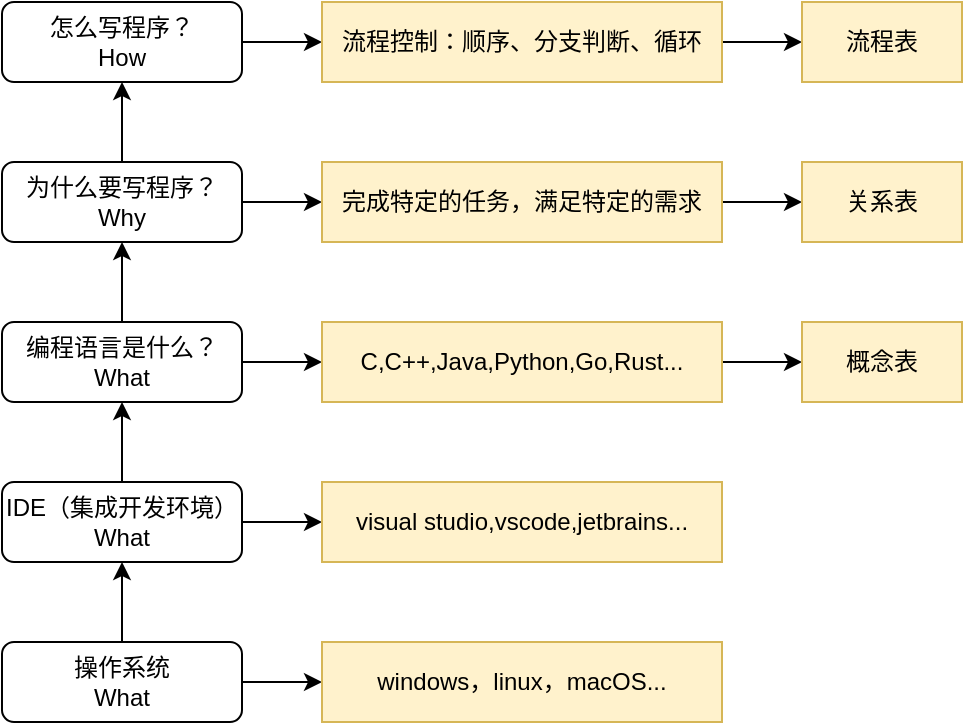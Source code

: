 <mxfile version="26.0.4">
  <diagram name="第 1 页" id="2PaTePIugPHHl7PnfuIq">
    <mxGraphModel dx="1221" dy="725" grid="1" gridSize="10" guides="1" tooltips="1" connect="1" arrows="1" fold="1" page="1" pageScale="1" pageWidth="827" pageHeight="1169" math="0" shadow="0">
      <root>
        <mxCell id="0" />
        <mxCell id="1" parent="0" />
        <mxCell id="giEs7h58x9QLjQZyeRm1-7" value="" style="edgeStyle=orthogonalEdgeStyle;rounded=0;orthogonalLoop=1;jettySize=auto;html=1;" edge="1" parent="1" source="giEs7h58x9QLjQZyeRm1-2" target="giEs7h58x9QLjQZyeRm1-5">
          <mxGeometry relative="1" as="geometry" />
        </mxCell>
        <mxCell id="giEs7h58x9QLjQZyeRm1-8" value="" style="edgeStyle=orthogonalEdgeStyle;rounded=0;orthogonalLoop=1;jettySize=auto;html=1;" edge="1" parent="1" source="giEs7h58x9QLjQZyeRm1-2" target="giEs7h58x9QLjQZyeRm1-3">
          <mxGeometry relative="1" as="geometry" />
        </mxCell>
        <mxCell id="giEs7h58x9QLjQZyeRm1-2" value="操作系统&lt;div&gt;What&lt;/div&gt;" style="rounded=1;whiteSpace=wrap;html=1;" vertex="1" parent="1">
          <mxGeometry x="240" y="400" width="120" height="40" as="geometry" />
        </mxCell>
        <mxCell id="giEs7h58x9QLjQZyeRm1-9" value="" style="edgeStyle=orthogonalEdgeStyle;rounded=0;orthogonalLoop=1;jettySize=auto;html=1;" edge="1" parent="1" source="giEs7h58x9QLjQZyeRm1-3" target="giEs7h58x9QLjQZyeRm1-4">
          <mxGeometry relative="1" as="geometry" />
        </mxCell>
        <mxCell id="giEs7h58x9QLjQZyeRm1-11" value="" style="edgeStyle=orthogonalEdgeStyle;rounded=0;orthogonalLoop=1;jettySize=auto;html=1;" edge="1" parent="1" source="giEs7h58x9QLjQZyeRm1-3" target="giEs7h58x9QLjQZyeRm1-10">
          <mxGeometry relative="1" as="geometry" />
        </mxCell>
        <mxCell id="giEs7h58x9QLjQZyeRm1-3" value="IDE（集成开发环境）&lt;div&gt;What&lt;/div&gt;" style="rounded=1;whiteSpace=wrap;html=1;" vertex="1" parent="1">
          <mxGeometry x="240" y="320" width="120" height="40" as="geometry" />
        </mxCell>
        <mxCell id="giEs7h58x9QLjQZyeRm1-13" value="" style="edgeStyle=orthogonalEdgeStyle;rounded=0;orthogonalLoop=1;jettySize=auto;html=1;" edge="1" parent="1" source="giEs7h58x9QLjQZyeRm1-4" target="giEs7h58x9QLjQZyeRm1-12">
          <mxGeometry relative="1" as="geometry" />
        </mxCell>
        <mxCell id="giEs7h58x9QLjQZyeRm1-17" value="" style="edgeStyle=orthogonalEdgeStyle;rounded=0;orthogonalLoop=1;jettySize=auto;html=1;" edge="1" parent="1" source="giEs7h58x9QLjQZyeRm1-4" target="giEs7h58x9QLjQZyeRm1-14">
          <mxGeometry relative="1" as="geometry" />
        </mxCell>
        <mxCell id="giEs7h58x9QLjQZyeRm1-4" value="编程语言是什么？&lt;div&gt;What&lt;/div&gt;" style="rounded=1;whiteSpace=wrap;html=1;" vertex="1" parent="1">
          <mxGeometry x="240" y="240" width="120" height="40" as="geometry" />
        </mxCell>
        <mxCell id="giEs7h58x9QLjQZyeRm1-5" value="windows，linux，macOS..." style="text;html=1;align=center;verticalAlign=middle;whiteSpace=wrap;rounded=0;fillColor=#fff2cc;strokeColor=#d6b656;" vertex="1" parent="1">
          <mxGeometry x="400" y="400" width="200" height="40" as="geometry" />
        </mxCell>
        <mxCell id="giEs7h58x9QLjQZyeRm1-10" value="visual studio,vscode,jetbrains..." style="text;html=1;align=center;verticalAlign=middle;whiteSpace=wrap;rounded=0;fillColor=#fff2cc;strokeColor=#d6b656;" vertex="1" parent="1">
          <mxGeometry x="400" y="320" width="200" height="40" as="geometry" />
        </mxCell>
        <mxCell id="giEs7h58x9QLjQZyeRm1-27" value="" style="edgeStyle=orthogonalEdgeStyle;rounded=0;orthogonalLoop=1;jettySize=auto;html=1;" edge="1" parent="1" source="giEs7h58x9QLjQZyeRm1-12" target="giEs7h58x9QLjQZyeRm1-22">
          <mxGeometry relative="1" as="geometry" />
        </mxCell>
        <mxCell id="giEs7h58x9QLjQZyeRm1-12" value="C,C++,Java,Python,Go,Rust..." style="text;html=1;align=center;verticalAlign=middle;whiteSpace=wrap;rounded=0;fillColor=#fff2cc;strokeColor=#d6b656;" vertex="1" parent="1">
          <mxGeometry x="400" y="240" width="200" height="40" as="geometry" />
        </mxCell>
        <mxCell id="giEs7h58x9QLjQZyeRm1-16" value="" style="edgeStyle=orthogonalEdgeStyle;rounded=0;orthogonalLoop=1;jettySize=auto;html=1;" edge="1" parent="1" source="giEs7h58x9QLjQZyeRm1-14" target="giEs7h58x9QLjQZyeRm1-15">
          <mxGeometry relative="1" as="geometry" />
        </mxCell>
        <mxCell id="giEs7h58x9QLjQZyeRm1-21" value="" style="edgeStyle=orthogonalEdgeStyle;rounded=0;orthogonalLoop=1;jettySize=auto;html=1;" edge="1" parent="1" source="giEs7h58x9QLjQZyeRm1-14" target="giEs7h58x9QLjQZyeRm1-18">
          <mxGeometry relative="1" as="geometry" />
        </mxCell>
        <mxCell id="giEs7h58x9QLjQZyeRm1-14" value="为什么要写程序？&lt;div&gt;Why&lt;/div&gt;" style="rounded=1;whiteSpace=wrap;html=1;" vertex="1" parent="1">
          <mxGeometry x="240" y="160" width="120" height="40" as="geometry" />
        </mxCell>
        <mxCell id="giEs7h58x9QLjQZyeRm1-26" value="" style="edgeStyle=orthogonalEdgeStyle;rounded=0;orthogonalLoop=1;jettySize=auto;html=1;" edge="1" parent="1" source="giEs7h58x9QLjQZyeRm1-15" target="giEs7h58x9QLjQZyeRm1-23">
          <mxGeometry relative="1" as="geometry" />
        </mxCell>
        <mxCell id="giEs7h58x9QLjQZyeRm1-15" value="完成特定的任务，满足特定的需求" style="text;html=1;align=center;verticalAlign=middle;whiteSpace=wrap;rounded=0;fillColor=#fff2cc;strokeColor=#d6b656;" vertex="1" parent="1">
          <mxGeometry x="400" y="160" width="200" height="40" as="geometry" />
        </mxCell>
        <mxCell id="giEs7h58x9QLjQZyeRm1-20" value="" style="edgeStyle=orthogonalEdgeStyle;rounded=0;orthogonalLoop=1;jettySize=auto;html=1;" edge="1" parent="1" source="giEs7h58x9QLjQZyeRm1-18" target="giEs7h58x9QLjQZyeRm1-19">
          <mxGeometry relative="1" as="geometry" />
        </mxCell>
        <mxCell id="giEs7h58x9QLjQZyeRm1-18" value="怎么写程序？&lt;div&gt;How&lt;/div&gt;" style="rounded=1;whiteSpace=wrap;html=1;" vertex="1" parent="1">
          <mxGeometry x="240" y="80" width="120" height="40" as="geometry" />
        </mxCell>
        <mxCell id="giEs7h58x9QLjQZyeRm1-25" value="" style="edgeStyle=orthogonalEdgeStyle;rounded=0;orthogonalLoop=1;jettySize=auto;html=1;" edge="1" parent="1" source="giEs7h58x9QLjQZyeRm1-19" target="giEs7h58x9QLjQZyeRm1-24">
          <mxGeometry relative="1" as="geometry" />
        </mxCell>
        <mxCell id="giEs7h58x9QLjQZyeRm1-19" value="流程控制：顺序、分支判断、循环" style="text;html=1;align=center;verticalAlign=middle;whiteSpace=wrap;rounded=0;fillColor=#fff2cc;strokeColor=#d6b656;" vertex="1" parent="1">
          <mxGeometry x="400" y="80" width="200" height="40" as="geometry" />
        </mxCell>
        <mxCell id="giEs7h58x9QLjQZyeRm1-22" value="概念表" style="text;html=1;align=center;verticalAlign=middle;whiteSpace=wrap;rounded=0;fillColor=#fff2cc;strokeColor=#d6b656;" vertex="1" parent="1">
          <mxGeometry x="640" y="240" width="80" height="40" as="geometry" />
        </mxCell>
        <mxCell id="giEs7h58x9QLjQZyeRm1-23" value="关系表" style="text;html=1;align=center;verticalAlign=middle;whiteSpace=wrap;rounded=0;fillColor=#fff2cc;strokeColor=#d6b656;" vertex="1" parent="1">
          <mxGeometry x="640" y="160" width="80" height="40" as="geometry" />
        </mxCell>
        <mxCell id="giEs7h58x9QLjQZyeRm1-24" value="流程表" style="text;html=1;align=center;verticalAlign=middle;whiteSpace=wrap;rounded=0;fillColor=#fff2cc;strokeColor=#d6b656;" vertex="1" parent="1">
          <mxGeometry x="640" y="80" width="80" height="40" as="geometry" />
        </mxCell>
      </root>
    </mxGraphModel>
  </diagram>
</mxfile>
